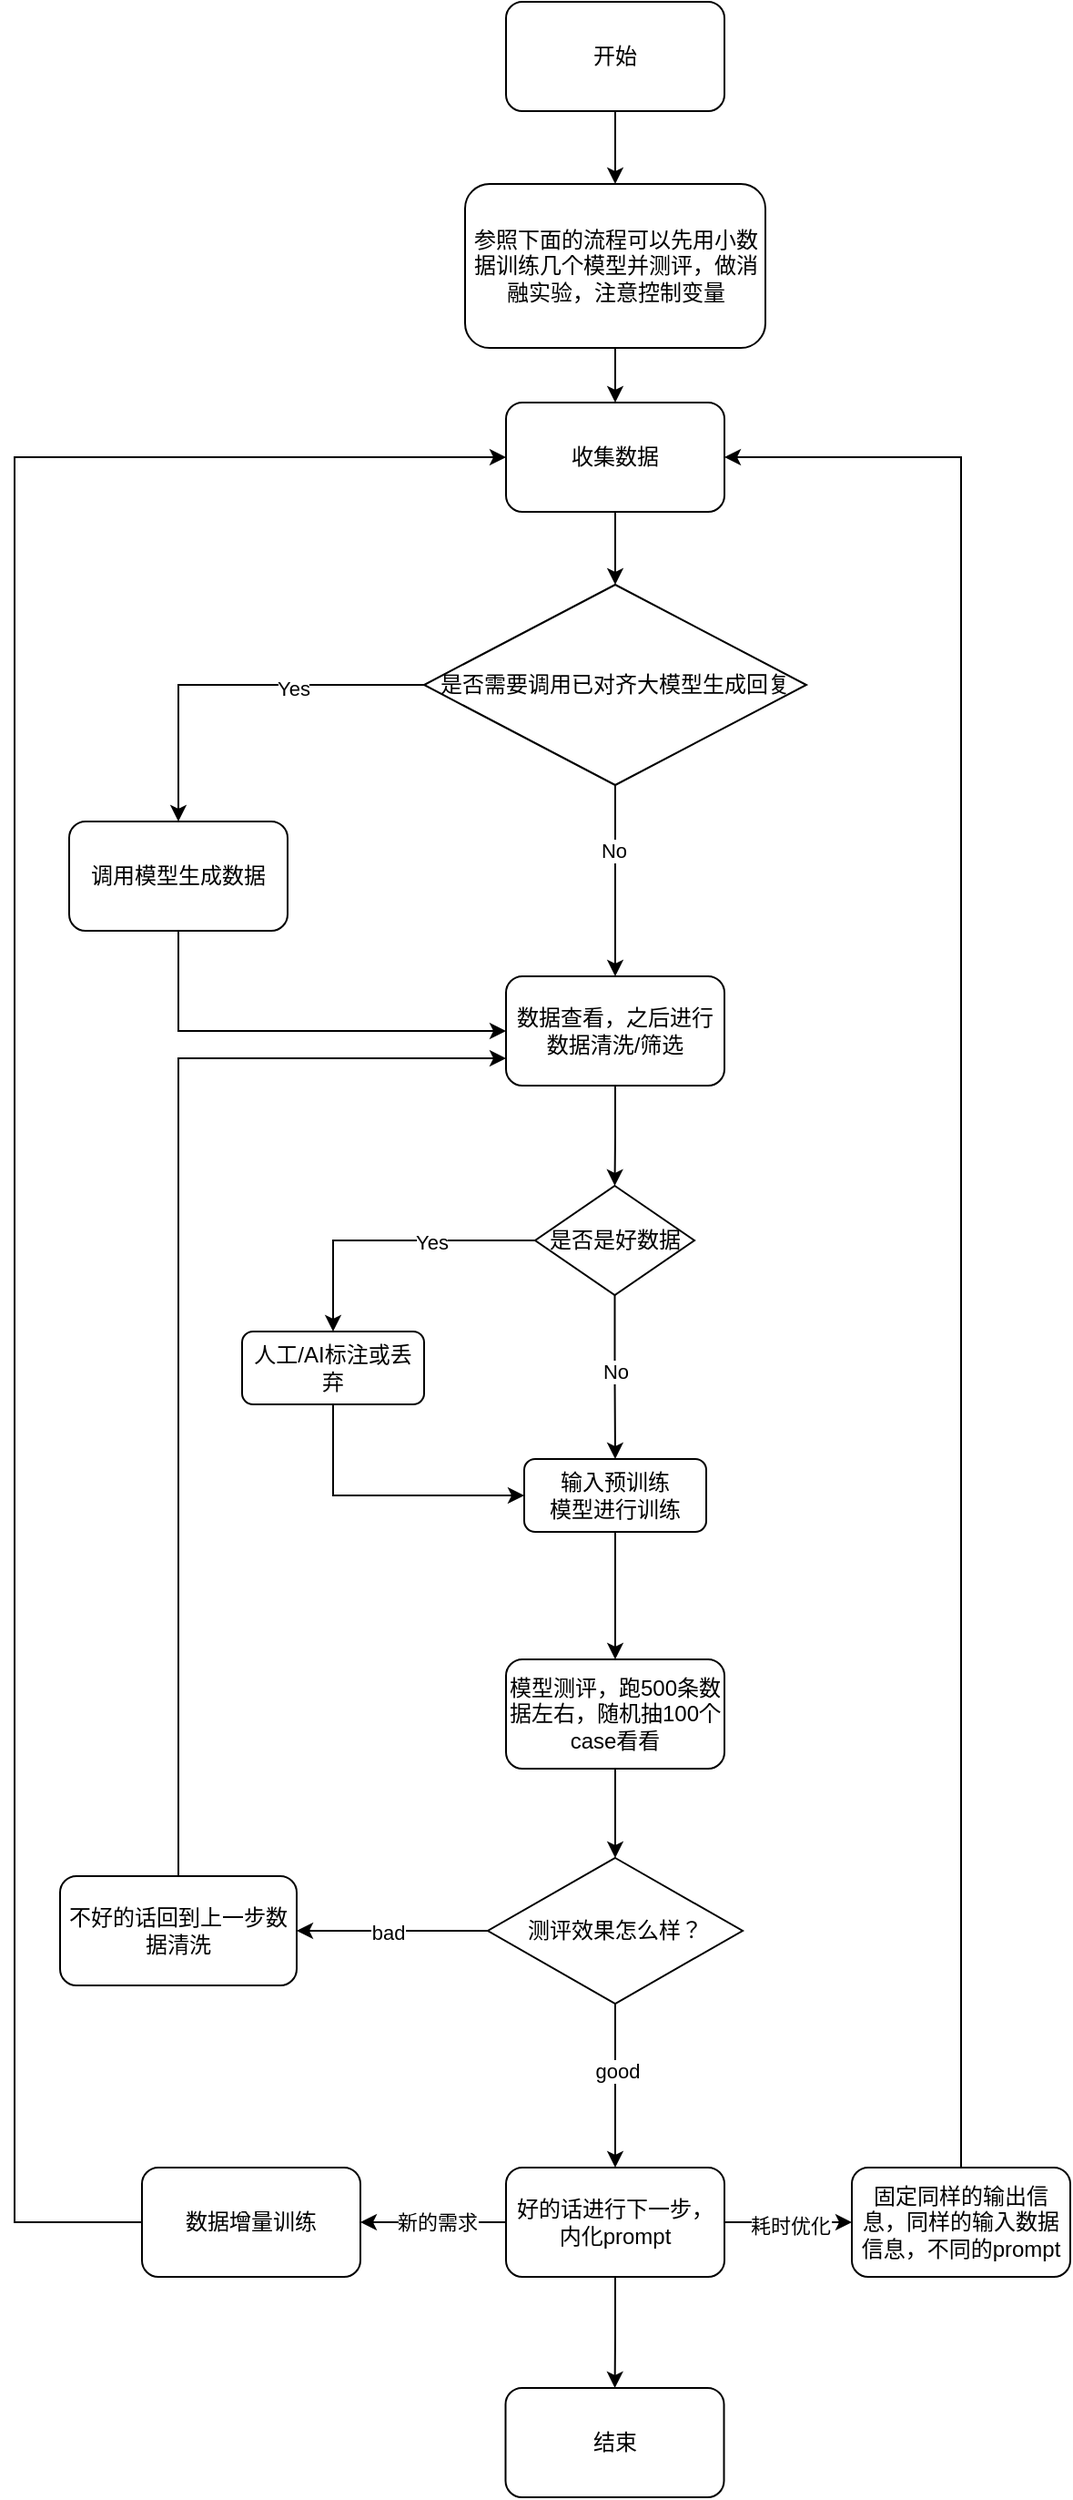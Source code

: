 <mxfile version="26.0.7">
  <diagram name="第 1 页" id="Pg8K5ttM0R1AawkmDgB2">
    <mxGraphModel dx="946" dy="643" grid="1" gridSize="10" guides="1" tooltips="1" connect="1" arrows="1" fold="1" page="1" pageScale="1" pageWidth="827" pageHeight="1169" math="0" shadow="0">
      <root>
        <mxCell id="0" />
        <mxCell id="1" parent="0" />
        <mxCell id="QAL2GiXTNaIYNYGif6O2-44" value="" style="edgeStyle=orthogonalEdgeStyle;rounded=0;orthogonalLoop=1;jettySize=auto;html=1;" edge="1" parent="1" source="QAL2GiXTNaIYNYGif6O2-1" target="QAL2GiXTNaIYNYGif6O2-43">
          <mxGeometry relative="1" as="geometry" />
        </mxCell>
        <mxCell id="QAL2GiXTNaIYNYGif6O2-1" value="开始" style="rounded=1;whiteSpace=wrap;html=1;" vertex="1" parent="1">
          <mxGeometry x="310" y="70" width="120" height="60" as="geometry" />
        </mxCell>
        <mxCell id="QAL2GiXTNaIYNYGif6O2-5" value="" style="edgeStyle=orthogonalEdgeStyle;rounded=0;orthogonalLoop=1;jettySize=auto;html=1;" edge="1" parent="1" source="QAL2GiXTNaIYNYGif6O2-2" target="QAL2GiXTNaIYNYGif6O2-4">
          <mxGeometry relative="1" as="geometry" />
        </mxCell>
        <mxCell id="QAL2GiXTNaIYNYGif6O2-2" value="收集数据" style="rounded=1;whiteSpace=wrap;html=1;" vertex="1" parent="1">
          <mxGeometry x="310" y="290" width="120" height="60" as="geometry" />
        </mxCell>
        <mxCell id="QAL2GiXTNaIYNYGif6O2-7" value="" style="edgeStyle=orthogonalEdgeStyle;rounded=0;orthogonalLoop=1;jettySize=auto;html=1;" edge="1" parent="1" source="QAL2GiXTNaIYNYGif6O2-4" target="QAL2GiXTNaIYNYGif6O2-6">
          <mxGeometry relative="1" as="geometry" />
        </mxCell>
        <mxCell id="QAL2GiXTNaIYNYGif6O2-46" value="No" style="edgeLabel;html=1;align=center;verticalAlign=middle;resizable=0;points=[];" vertex="1" connectable="0" parent="QAL2GiXTNaIYNYGif6O2-7">
          <mxGeometry x="-0.314" y="-1" relative="1" as="geometry">
            <mxPoint as="offset" />
          </mxGeometry>
        </mxCell>
        <mxCell id="QAL2GiXTNaIYNYGif6O2-9" value="" style="edgeStyle=orthogonalEdgeStyle;rounded=0;orthogonalLoop=1;jettySize=auto;html=1;" edge="1" parent="1" source="QAL2GiXTNaIYNYGif6O2-4" target="QAL2GiXTNaIYNYGif6O2-8">
          <mxGeometry relative="1" as="geometry" />
        </mxCell>
        <mxCell id="QAL2GiXTNaIYNYGif6O2-47" value="Yes" style="edgeLabel;html=1;align=center;verticalAlign=middle;resizable=0;points=[];" vertex="1" connectable="0" parent="QAL2GiXTNaIYNYGif6O2-9">
          <mxGeometry x="-0.314" y="2" relative="1" as="geometry">
            <mxPoint as="offset" />
          </mxGeometry>
        </mxCell>
        <mxCell id="QAL2GiXTNaIYNYGif6O2-4" value="是否需要调用已&lt;span style=&quot;background-color: transparent; color: light-dark(rgb(0, 0, 0), rgb(255, 255, 255));&quot;&gt;对齐大模型生成回复&lt;/span&gt;" style="rhombus;whiteSpace=wrap;html=1;" vertex="1" parent="1">
          <mxGeometry x="265" y="390" width="210" height="110" as="geometry" />
        </mxCell>
        <mxCell id="QAL2GiXTNaIYNYGif6O2-11" value="" style="edgeStyle=orthogonalEdgeStyle;rounded=0;orthogonalLoop=1;jettySize=auto;html=1;entryX=0.5;entryY=0;entryDx=0;entryDy=0;" edge="1" parent="1" source="QAL2GiXTNaIYNYGif6O2-6" target="QAL2GiXTNaIYNYGif6O2-12">
          <mxGeometry relative="1" as="geometry">
            <mxPoint x="370" y="710" as="targetPoint" />
          </mxGeometry>
        </mxCell>
        <mxCell id="QAL2GiXTNaIYNYGif6O2-6" value="数据查看，之后进行数据清洗/筛选" style="rounded=1;whiteSpace=wrap;html=1;" vertex="1" parent="1">
          <mxGeometry x="310" y="605" width="120" height="60" as="geometry" />
        </mxCell>
        <mxCell id="QAL2GiXTNaIYNYGif6O2-18" style="edgeStyle=orthogonalEdgeStyle;rounded=0;orthogonalLoop=1;jettySize=auto;html=1;entryX=0;entryY=0.5;entryDx=0;entryDy=0;" edge="1" parent="1" source="QAL2GiXTNaIYNYGif6O2-8" target="QAL2GiXTNaIYNYGif6O2-6">
          <mxGeometry relative="1" as="geometry">
            <Array as="points">
              <mxPoint x="130" y="635" />
            </Array>
          </mxGeometry>
        </mxCell>
        <mxCell id="QAL2GiXTNaIYNYGif6O2-8" value="调用模型生成数据" style="rounded=1;whiteSpace=wrap;html=1;" vertex="1" parent="1">
          <mxGeometry x="70" y="520" width="120" height="60" as="geometry" />
        </mxCell>
        <mxCell id="QAL2GiXTNaIYNYGif6O2-15" value="" style="edgeStyle=orthogonalEdgeStyle;rounded=0;orthogonalLoop=1;jettySize=auto;html=1;" edge="1" parent="1" source="QAL2GiXTNaIYNYGif6O2-12" target="QAL2GiXTNaIYNYGif6O2-14">
          <mxGeometry relative="1" as="geometry" />
        </mxCell>
        <mxCell id="QAL2GiXTNaIYNYGif6O2-49" value="Yes" style="edgeLabel;html=1;align=center;verticalAlign=middle;resizable=0;points=[];" vertex="1" connectable="0" parent="QAL2GiXTNaIYNYGif6O2-15">
          <mxGeometry x="-0.292" y="1" relative="1" as="geometry">
            <mxPoint as="offset" />
          </mxGeometry>
        </mxCell>
        <mxCell id="QAL2GiXTNaIYNYGif6O2-17" value="" style="edgeStyle=orthogonalEdgeStyle;rounded=0;orthogonalLoop=1;jettySize=auto;html=1;" edge="1" parent="1" source="QAL2GiXTNaIYNYGif6O2-12" target="QAL2GiXTNaIYNYGif6O2-16">
          <mxGeometry relative="1" as="geometry" />
        </mxCell>
        <mxCell id="QAL2GiXTNaIYNYGif6O2-48" value="No" style="edgeLabel;html=1;align=center;verticalAlign=middle;resizable=0;points=[];" vertex="1" connectable="0" parent="QAL2GiXTNaIYNYGif6O2-17">
          <mxGeometry x="-0.068" relative="1" as="geometry">
            <mxPoint as="offset" />
          </mxGeometry>
        </mxCell>
        <mxCell id="QAL2GiXTNaIYNYGif6O2-12" value="是否是好数据" style="rhombus;whiteSpace=wrap;html=1;" vertex="1" parent="1">
          <mxGeometry x="326" y="720" width="87.5" height="60" as="geometry" />
        </mxCell>
        <mxCell id="QAL2GiXTNaIYNYGif6O2-19" style="edgeStyle=orthogonalEdgeStyle;rounded=0;orthogonalLoop=1;jettySize=auto;html=1;entryX=0;entryY=0.5;entryDx=0;entryDy=0;" edge="1" parent="1" source="QAL2GiXTNaIYNYGif6O2-14" target="QAL2GiXTNaIYNYGif6O2-16">
          <mxGeometry relative="1" as="geometry">
            <Array as="points">
              <mxPoint x="215" y="890" />
            </Array>
          </mxGeometry>
        </mxCell>
        <mxCell id="QAL2GiXTNaIYNYGif6O2-14" value="人工/AI标注或丢弃" style="rounded=1;whiteSpace=wrap;html=1;" vertex="1" parent="1">
          <mxGeometry x="165" y="800" width="100" height="40" as="geometry" />
        </mxCell>
        <mxCell id="QAL2GiXTNaIYNYGif6O2-21" value="" style="edgeStyle=orthogonalEdgeStyle;rounded=0;orthogonalLoop=1;jettySize=auto;html=1;" edge="1" parent="1" source="QAL2GiXTNaIYNYGif6O2-16" target="QAL2GiXTNaIYNYGif6O2-20">
          <mxGeometry relative="1" as="geometry" />
        </mxCell>
        <mxCell id="QAL2GiXTNaIYNYGif6O2-16" value="输入预训练&lt;div&gt;模型进行训练&lt;/div&gt;" style="rounded=1;whiteSpace=wrap;html=1;" vertex="1" parent="1">
          <mxGeometry x="320" y="870" width="100" height="40" as="geometry" />
        </mxCell>
        <mxCell id="QAL2GiXTNaIYNYGif6O2-23" style="edgeStyle=orthogonalEdgeStyle;rounded=0;orthogonalLoop=1;jettySize=auto;html=1;" edge="1" parent="1" source="QAL2GiXTNaIYNYGif6O2-20" target="QAL2GiXTNaIYNYGif6O2-22">
          <mxGeometry relative="1" as="geometry" />
        </mxCell>
        <mxCell id="QAL2GiXTNaIYNYGif6O2-20" value="模型测评，跑500条数据左右，随机抽100个case看看" style="whiteSpace=wrap;html=1;rounded=1;" vertex="1" parent="1">
          <mxGeometry x="310" y="980" width="120" height="60" as="geometry" />
        </mxCell>
        <mxCell id="QAL2GiXTNaIYNYGif6O2-25" value="" style="edgeStyle=orthogonalEdgeStyle;rounded=0;orthogonalLoop=1;jettySize=auto;html=1;" edge="1" parent="1" source="QAL2GiXTNaIYNYGif6O2-22" target="QAL2GiXTNaIYNYGif6O2-24">
          <mxGeometry relative="1" as="geometry" />
        </mxCell>
        <mxCell id="QAL2GiXTNaIYNYGif6O2-50" value="good" style="edgeLabel;html=1;align=center;verticalAlign=middle;resizable=0;points=[];" vertex="1" connectable="0" parent="QAL2GiXTNaIYNYGif6O2-25">
          <mxGeometry x="-0.178" y="1" relative="1" as="geometry">
            <mxPoint as="offset" />
          </mxGeometry>
        </mxCell>
        <mxCell id="QAL2GiXTNaIYNYGif6O2-27" value="" style="edgeStyle=orthogonalEdgeStyle;rounded=0;orthogonalLoop=1;jettySize=auto;html=1;" edge="1" parent="1" source="QAL2GiXTNaIYNYGif6O2-22" target="QAL2GiXTNaIYNYGif6O2-26">
          <mxGeometry relative="1" as="geometry" />
        </mxCell>
        <mxCell id="QAL2GiXTNaIYNYGif6O2-51" value="bad" style="edgeLabel;html=1;align=center;verticalAlign=middle;resizable=0;points=[];" vertex="1" connectable="0" parent="QAL2GiXTNaIYNYGif6O2-27">
          <mxGeometry x="0.048" y="1" relative="1" as="geometry">
            <mxPoint as="offset" />
          </mxGeometry>
        </mxCell>
        <mxCell id="QAL2GiXTNaIYNYGif6O2-22" value="测评效果怎么样？" style="rhombus;whiteSpace=wrap;html=1;" vertex="1" parent="1">
          <mxGeometry x="300" y="1089" width="140" height="80" as="geometry" />
        </mxCell>
        <mxCell id="QAL2GiXTNaIYNYGif6O2-36" value="" style="edgeStyle=orthogonalEdgeStyle;rounded=0;orthogonalLoop=1;jettySize=auto;html=1;" edge="1" parent="1" source="QAL2GiXTNaIYNYGif6O2-24" target="QAL2GiXTNaIYNYGif6O2-35">
          <mxGeometry relative="1" as="geometry" />
        </mxCell>
        <mxCell id="QAL2GiXTNaIYNYGif6O2-37" style="edgeStyle=orthogonalEdgeStyle;rounded=0;orthogonalLoop=1;jettySize=auto;html=1;exitX=1;exitY=0.5;exitDx=0;exitDy=0;entryX=0;entryY=0.5;entryDx=0;entryDy=0;" edge="1" parent="1" source="QAL2GiXTNaIYNYGif6O2-24" target="QAL2GiXTNaIYNYGif6O2-31">
          <mxGeometry relative="1" as="geometry" />
        </mxCell>
        <mxCell id="QAL2GiXTNaIYNYGif6O2-41" value="耗时优化" style="edgeLabel;html=1;align=center;verticalAlign=middle;resizable=0;points=[];" vertex="1" connectable="0" parent="QAL2GiXTNaIYNYGif6O2-37">
          <mxGeometry x="0.022" y="-1" relative="1" as="geometry">
            <mxPoint y="1" as="offset" />
          </mxGeometry>
        </mxCell>
        <mxCell id="QAL2GiXTNaIYNYGif6O2-39" value="" style="edgeStyle=orthogonalEdgeStyle;rounded=0;orthogonalLoop=1;jettySize=auto;html=1;" edge="1" parent="1" source="QAL2GiXTNaIYNYGif6O2-24" target="QAL2GiXTNaIYNYGif6O2-38">
          <mxGeometry relative="1" as="geometry" />
        </mxCell>
        <mxCell id="QAL2GiXTNaIYNYGif6O2-42" value="新的需求" style="edgeLabel;html=1;align=center;verticalAlign=middle;resizable=0;points=[];" vertex="1" connectable="0" parent="QAL2GiXTNaIYNYGif6O2-39">
          <mxGeometry x="-0.05" relative="1" as="geometry">
            <mxPoint as="offset" />
          </mxGeometry>
        </mxCell>
        <mxCell id="QAL2GiXTNaIYNYGif6O2-24" value="好的话进行下一步，内化prompt" style="rounded=1;whiteSpace=wrap;html=1;" vertex="1" parent="1">
          <mxGeometry x="310" y="1259" width="120" height="60" as="geometry" />
        </mxCell>
        <mxCell id="QAL2GiXTNaIYNYGif6O2-28" style="edgeStyle=orthogonalEdgeStyle;rounded=0;orthogonalLoop=1;jettySize=auto;html=1;exitX=0.5;exitY=0;exitDx=0;exitDy=0;entryX=0;entryY=0.75;entryDx=0;entryDy=0;" edge="1" parent="1" source="QAL2GiXTNaIYNYGif6O2-26" target="QAL2GiXTNaIYNYGif6O2-6">
          <mxGeometry relative="1" as="geometry" />
        </mxCell>
        <mxCell id="QAL2GiXTNaIYNYGif6O2-26" value="不好的话回&lt;span style=&quot;background-color: transparent; color: light-dark(rgb(0, 0, 0), rgb(255, 255, 255));&quot;&gt;到上一步数据清洗&lt;/span&gt;" style="rounded=1;whiteSpace=wrap;html=1;" vertex="1" parent="1">
          <mxGeometry x="65" y="1099" width="130" height="60" as="geometry" />
        </mxCell>
        <mxCell id="QAL2GiXTNaIYNYGif6O2-33" style="edgeStyle=orthogonalEdgeStyle;rounded=0;orthogonalLoop=1;jettySize=auto;html=1;exitX=0.5;exitY=1;exitDx=0;exitDy=0;entryX=1;entryY=0.5;entryDx=0;entryDy=0;" edge="1" parent="1" source="QAL2GiXTNaIYNYGif6O2-31" target="QAL2GiXTNaIYNYGif6O2-2">
          <mxGeometry relative="1" as="geometry">
            <Array as="points">
              <mxPoint x="560" y="320" />
            </Array>
          </mxGeometry>
        </mxCell>
        <mxCell id="QAL2GiXTNaIYNYGif6O2-31" value="固定同样的输出信息，同样的输入数据信息，不同的prompt" style="whiteSpace=wrap;html=1;rounded=1;" vertex="1" parent="1">
          <mxGeometry x="500" y="1259" width="120" height="60" as="geometry" />
        </mxCell>
        <mxCell id="QAL2GiXTNaIYNYGif6O2-35" value="结束" style="whiteSpace=wrap;html=1;rounded=1;" vertex="1" parent="1">
          <mxGeometry x="309.75" y="1380" width="120" height="60" as="geometry" />
        </mxCell>
        <mxCell id="QAL2GiXTNaIYNYGif6O2-40" style="edgeStyle=orthogonalEdgeStyle;rounded=0;orthogonalLoop=1;jettySize=auto;html=1;entryX=0;entryY=0.5;entryDx=0;entryDy=0;" edge="1" parent="1" source="QAL2GiXTNaIYNYGif6O2-38" target="QAL2GiXTNaIYNYGif6O2-2">
          <mxGeometry relative="1" as="geometry">
            <Array as="points">
              <mxPoint x="40" y="1289" />
              <mxPoint x="40" y="320" />
            </Array>
          </mxGeometry>
        </mxCell>
        <mxCell id="QAL2GiXTNaIYNYGif6O2-38" value="数据增量训练" style="whiteSpace=wrap;html=1;rounded=1;" vertex="1" parent="1">
          <mxGeometry x="110" y="1259" width="120" height="60" as="geometry" />
        </mxCell>
        <mxCell id="QAL2GiXTNaIYNYGif6O2-45" style="edgeStyle=orthogonalEdgeStyle;rounded=0;orthogonalLoop=1;jettySize=auto;html=1;entryX=0.5;entryY=0;entryDx=0;entryDy=0;" edge="1" parent="1" source="QAL2GiXTNaIYNYGif6O2-43" target="QAL2GiXTNaIYNYGif6O2-2">
          <mxGeometry relative="1" as="geometry" />
        </mxCell>
        <mxCell id="QAL2GiXTNaIYNYGif6O2-43" value="参照下面的流程可以先用小数据训练几个模型并测评，做消融实验，注意控制变量" style="rounded=1;whiteSpace=wrap;html=1;" vertex="1" parent="1">
          <mxGeometry x="287.5" y="170" width="165" height="90" as="geometry" />
        </mxCell>
      </root>
    </mxGraphModel>
  </diagram>
</mxfile>
